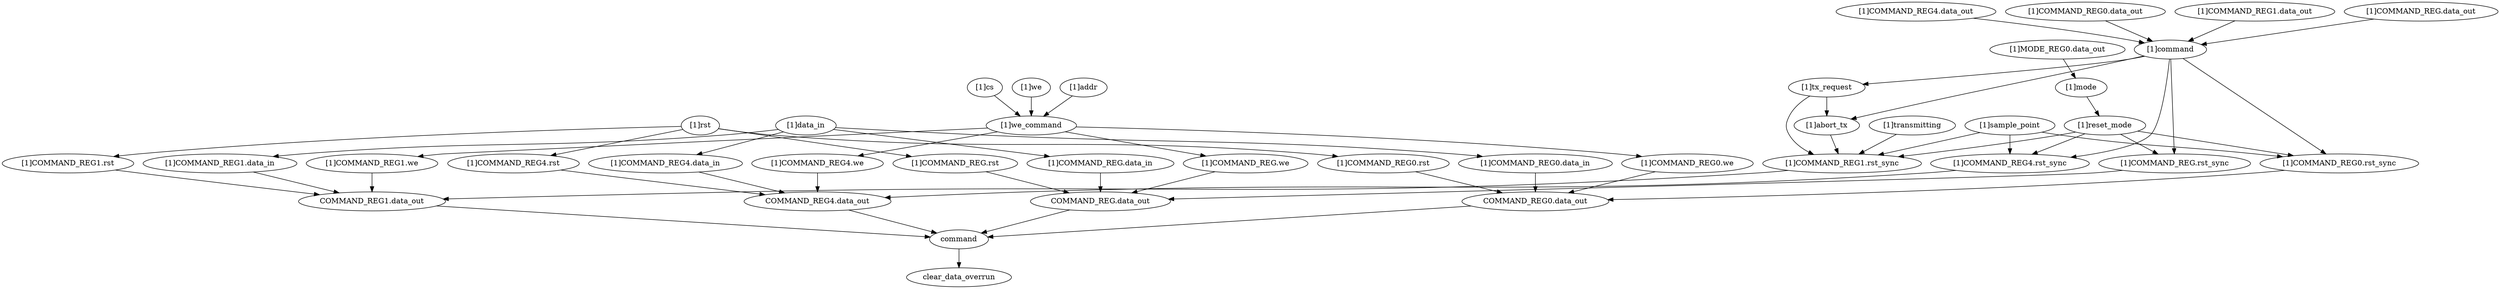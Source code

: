 strict digraph "" {
	"[1]COMMAND_REG1.data_in"	 [complexity=4,
		importance=0.0262581479516,
		rank=0.0065645369879];
	"COMMAND_REG1.data_out"	 [complexity=2,
		importance=0.0242879680259,
		rank=0.0121439840129];
	"[1]COMMAND_REG1.data_in" -> "COMMAND_REG1.data_out";
	"[1]rst"	 [complexity=3,
		importance=0.0749370096401,
		rank=0.0249790032134];
	"[1]COMMAND_REG0.rst"	 [complexity=3,
		importance=0.0732858016278,
		rank=0.0244286005426];
	"[1]rst" -> "[1]COMMAND_REG0.rst";
	"[1]COMMAND_REG4.rst"	 [complexity=3,
		importance=0.0732858016278,
		rank=0.0244286005426];
	"[1]rst" -> "[1]COMMAND_REG4.rst";
	"[1]COMMAND_REG.rst"	 [complexity=3,
		importance=0.0729945725872,
		rank=0.0243315241957];
	"[1]rst" -> "[1]COMMAND_REG.rst";
	"[1]COMMAND_REG1.rst"	 [complexity=3,
		importance=0.0748230825193,
		rank=0.0249410275064];
	"[1]rst" -> "[1]COMMAND_REG1.rst";
	"[1]cs"	 [complexity=7,
		importance=0.0298326542697,
		rank=0.00426180775282];
	"[1]we_command"	 [complexity=3,
		importance=0.0278902172168,
		rank=0.00929673907226];
	"[1]cs" -> "[1]we_command";
	"[1]COMMAND_REG4.data_out"	 [complexity=3,
		importance=0.0711571071219,
		rank=0.0237190357073];
	"[1]command"	 [complexity=3,
		importance=0.0647858866787,
		rank=0.0215952955596];
	"[1]COMMAND_REG4.data_out" -> "[1]command";
	"COMMAND_REG4.data_out"	 [complexity=2,
		importance=0.023775541062,
		rank=0.011887770531];
	command	 [complexity=2,
		importance=0.0174043206188,
		rank=0.00870216030942];
	"COMMAND_REG4.data_out" -> command;
	"[1]COMMAND_REG.rst_sync"	 [complexity=3,
		importance=0.0498968326724,
		rank=0.0166322775575];
	"COMMAND_REG.data_out"	 [complexity=2,
		importance=0.0236784647152,
		rank=0.0118392323576];
	"[1]COMMAND_REG.rst_sync" -> "COMMAND_REG.data_out";
	"[1]COMMAND_REG1.we"	 [complexity=3,
		importance=0.0264825007711,
		rank=0.00882750025704];
	"[1]COMMAND_REG1.we" -> "COMMAND_REG1.data_out";
	"[1]COMMAND_REG0.we"	 [complexity=3,
		importance=0.0259700738073,
		rank=0.00865669126909];
	"COMMAND_REG0.data_out"	 [complexity=2,
		importance=0.023775541062,
		rank=0.011887770531];
	"[1]COMMAND_REG0.we" -> "COMMAND_REG0.data_out";
	"[1]we"	 [complexity=7,
		importance=0.0298326542697,
		rank=0.00426180775282];
	"[1]we" -> "[1]we_command";
	"COMMAND_REG1.data_out" -> command;
	"[1]command" -> "[1]COMMAND_REG.rst_sync";
	"[1]tx_request"	 [complexity=6,
		importance=0.0575475273475,
		rank=0.00959125455792];
	"[1]command" -> "[1]tx_request";
	"[1]COMMAND_REG4.rst_sync"	 [complexity=3,
		importance=0.0502851854756,
		rank=0.0167617284919];
	"[1]command" -> "[1]COMMAND_REG4.rst_sync";
	"[1]COMMAND_REG0.rst_sync"	 [complexity=3,
		importance=0.0502851854756,
		rank=0.0167617284919];
	"[1]command" -> "[1]COMMAND_REG0.rst_sync";
	"[1]abort_tx"	 [complexity=3,
		importance=0.055032260735,
		rank=0.0183440869117];
	"[1]command" -> "[1]abort_tx";
	"[1]COMMAND_REG0.data_in"	 [complexity=4,
		importance=0.0257457209877,
		rank=0.00643643024694];
	"[1]COMMAND_REG0.data_in" -> "COMMAND_REG0.data_out";
	"[1]COMMAND_REG0.rst" -> "COMMAND_REG0.data_out";
	"[1]COMMAND_REG.we"	 [complexity=3,
		importance=0.0258729974604,
		rank=0.00862433248681];
	"[1]COMMAND_REG.we" -> "COMMAND_REG.data_out";
	"[1]COMMAND_REG4.rst" -> "COMMAND_REG4.data_out";
	"[1]COMMAND_REG1.rst_sync"	 [complexity=3,
		importance=0.0523372586709,
		rank=0.0174457528903];
	"[1]tx_request" -> "[1]COMMAND_REG1.rst_sync";
	"[1]tx_request" -> "[1]abort_tx";
	"[1]COMMAND_REG4.data_in"	 [complexity=4,
		importance=0.0257457209877,
		rank=0.00643643024694];
	"[1]COMMAND_REG4.data_in" -> "COMMAND_REG4.data_out";
	"[1]mode"	 [complexity=5,
		importance=0.0578988650009,
		rank=0.0115797730002];
	"[1]reset_mode"	 [complexity=3,
		importance=0.0527054786913,
		rank=0.0175684928971];
	"[1]mode" -> "[1]reset_mode";
	"[1]data_in"	 [complexity=4,
		importance=0.0275910816938,
		rank=0.00689777042346];
	"[1]data_in" -> "[1]COMMAND_REG1.data_in";
	"[1]data_in" -> "[1]COMMAND_REG0.data_in";
	"[1]data_in" -> "[1]COMMAND_REG4.data_in";
	"[1]COMMAND_REG.data_in"	 [complexity=4,
		importance=0.0256486446409,
		rank=0.00641216116022];
	"[1]data_in" -> "[1]COMMAND_REG.data_in";
	"[1]COMMAND_REG4.we"	 [complexity=3,
		importance=0.0259700738073,
		rank=0.00865669126909];
	"[1]COMMAND_REG4.we" -> "COMMAND_REG4.data_out";
	"COMMAND_REG0.data_out" -> command;
	"[1]reset_mode" -> "[1]COMMAND_REG.rst_sync";
	"[1]reset_mode" -> "[1]COMMAND_REG4.rst_sync";
	"[1]reset_mode" -> "[1]COMMAND_REG0.rst_sync";
	"[1]reset_mode" -> "[1]COMMAND_REG1.rst_sync";
	"[1]we_command" -> "[1]COMMAND_REG1.we";
	"[1]we_command" -> "[1]COMMAND_REG0.we";
	"[1]we_command" -> "[1]COMMAND_REG.we";
	"[1]we_command" -> "[1]COMMAND_REG4.we";
	clear_data_overrun	 [complexity=0,
		importance=0.00251526661254,
		rank=0.0];
	"[1]COMMAND_REG4.rst_sync" -> "COMMAND_REG4.data_out";
	"[1]COMMAND_REG.rst" -> "COMMAND_REG.data_out";
	"[1]COMMAND_REG0.data_out"	 [complexity=3,
		importance=0.0711571071219,
		rank=0.0237190357073];
	"[1]COMMAND_REG0.data_out" -> "[1]command";
	"[1]MODE_REG0.data_out"	 [complexity=5,
		importance=0.0644009578232,
		rank=0.0128801915646];
	"[1]MODE_REG0.data_out" -> "[1]mode";
	"[1]COMMAND_REG1.rst" -> "COMMAND_REG1.data_out";
	"[1]sample_point"	 [complexity=3,
		importance=0.0522276225285,
		rank=0.0174092075095];
	"[1]sample_point" -> "[1]COMMAND_REG4.rst_sync";
	"[1]sample_point" -> "[1]COMMAND_REG0.rst_sync";
	"[1]sample_point" -> "[1]COMMAND_REG1.rst_sync";
	"[1]COMMAND_REG1.data_out"	 [complexity=3,
		importance=0.0716695340858,
		rank=0.0238898446953];
	"[1]COMMAND_REG1.data_out" -> "[1]command";
	"[1]COMMAND_REG0.rst_sync" -> "COMMAND_REG0.data_out";
	"COMMAND_REG.data_out" -> command;
	"[1]transmitting"	 [complexity=3,
		importance=0.0542796957239,
		rank=0.018093231908];
	"[1]transmitting" -> "[1]COMMAND_REG1.rst_sync";
	"[1]COMMAND_REG.data_out"	 [complexity=3,
		importance=0.0710600307751,
		rank=0.023686676925];
	"[1]COMMAND_REG.data_out" -> "[1]command";
	command -> clear_data_overrun;
	"[1]addr"	 [complexity=7,
		importance=0.0298326542697,
		rank=0.00426180775282];
	"[1]addr" -> "[1]we_command";
	"[1]COMMAND_REG1.rst_sync" -> "COMMAND_REG1.data_out";
	"[1]abort_tx" -> "[1]COMMAND_REG1.rst_sync";
	"[1]COMMAND_REG.data_in" -> "COMMAND_REG.data_out";
}
